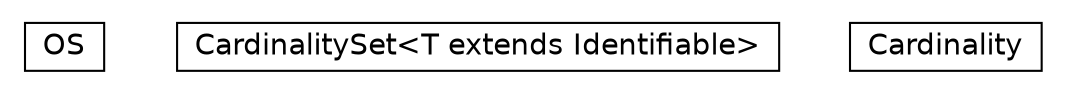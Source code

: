 #!/usr/local/bin/dot
#
# Class diagram 
# Generated by UMLGraph version R5_6_6-1-g9240c4 (http://www.umlgraph.org/)
#

digraph G {
	edge [fontname="Helvetica",fontsize=10,labelfontname="Helvetica",labelfontsize=10];
	node [fontname="Helvetica",fontsize=10,shape=plaintext];
	nodesep=0.25;
	ranksep=0.5;
	// moise.os.OS
	c237 [label=<<table title="moise.os.OS" border="0" cellborder="1" cellspacing="0" cellpadding="2" port="p" href="./OS.html">
		<tr><td><table border="0" cellspacing="0" cellpadding="1">
<tr><td align="center" balign="center"> OS </td></tr>
		</table></td></tr>
		</table>>, URL="./OS.html", fontname="Helvetica", fontcolor="black", fontsize=14.0];
	// moise.os.CardinalitySet<T extends moise.common.Identifiable>
	c238 [label=<<table title="moise.os.CardinalitySet" border="0" cellborder="1" cellspacing="0" cellpadding="2" port="p" href="./CardinalitySet.html">
		<tr><td><table border="0" cellspacing="0" cellpadding="1">
<tr><td align="center" balign="center"> CardinalitySet&lt;T extends Identifiable&gt; </td></tr>
		</table></td></tr>
		</table>>, URL="./CardinalitySet.html", fontname="Helvetica", fontcolor="black", fontsize=14.0];
	// moise.os.Cardinality
	c239 [label=<<table title="moise.os.Cardinality" border="0" cellborder="1" cellspacing="0" cellpadding="2" port="p" href="./Cardinality.html">
		<tr><td><table border="0" cellspacing="0" cellpadding="1">
<tr><td align="center" balign="center"> Cardinality </td></tr>
		</table></td></tr>
		</table>>, URL="./Cardinality.html", fontname="Helvetica", fontcolor="black", fontsize=14.0];
}

